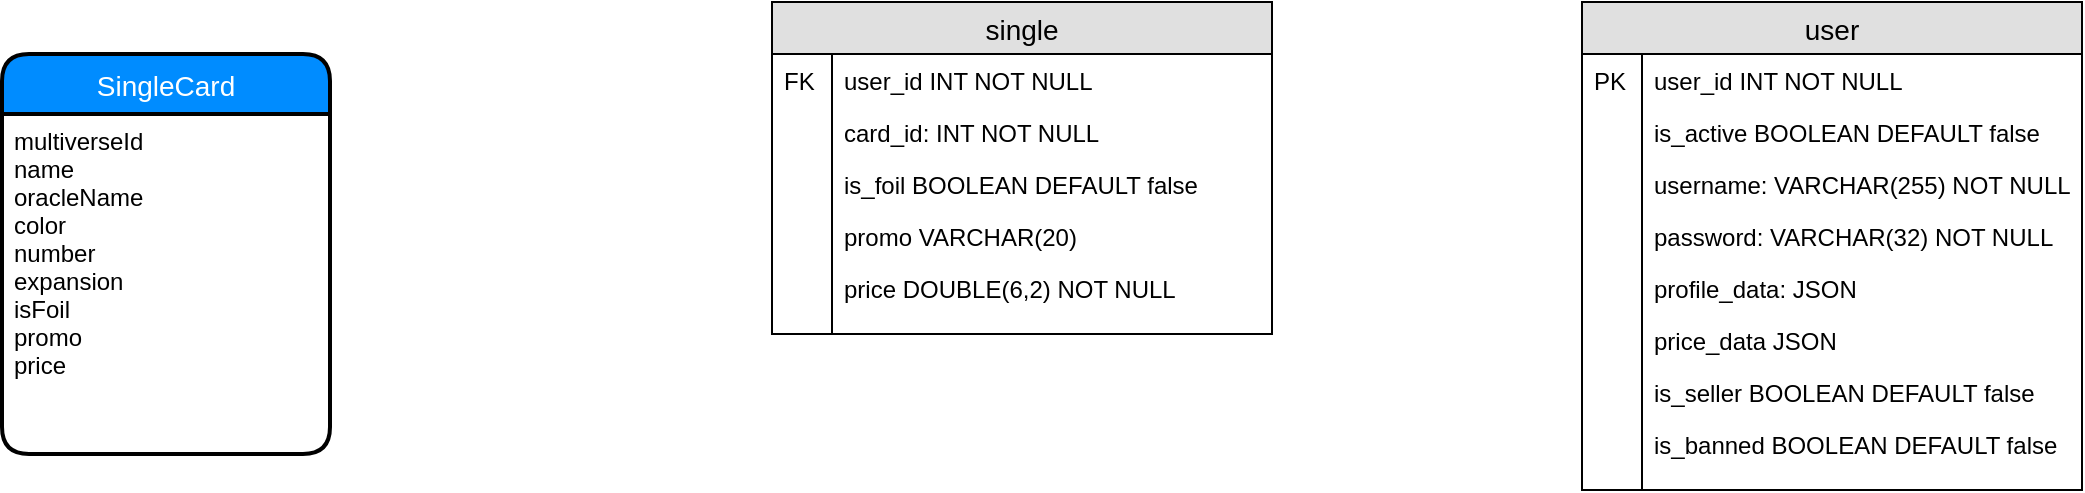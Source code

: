 <mxfile version="10.5.3" type="github"><diagram id="xOmZL574vHhA9x9fzu31" name="Page-1"><mxGraphModel dx="1078" dy="632" grid="1" gridSize="10" guides="1" tooltips="1" connect="1" arrows="1" fold="1" page="1" pageScale="1" pageWidth="827" pageHeight="1169" math="0" shadow="0"><root><mxCell id="0"/><mxCell id="1" parent="0"/><mxCell id="OmyoiGOfk3MkB0-LPqj_-3" value="single" style="swimlane;fontStyle=0;childLayout=stackLayout;horizontal=1;startSize=26;fillColor=#e0e0e0;horizontalStack=0;resizeParent=1;resizeParentMax=0;resizeLast=0;collapsible=1;marginBottom=0;swimlaneFillColor=#ffffff;align=center;fontSize=14;" vertex="1" parent="1"><mxGeometry x="445" y="51" width="250" height="166" as="geometry"/></mxCell><mxCell id="OmyoiGOfk3MkB0-LPqj_-18" value="user_id INT NOT NULL" style="shape=partialRectangle;top=0;left=0;right=0;bottom=0;align=left;verticalAlign=top;fillColor=none;spacingLeft=34;spacingRight=4;overflow=hidden;rotatable=0;points=[[0,0.5],[1,0.5]];portConstraint=eastwest;dropTarget=0;fontSize=12;" vertex="1" parent="OmyoiGOfk3MkB0-LPqj_-3"><mxGeometry y="26" width="250" height="26" as="geometry"/></mxCell><mxCell id="OmyoiGOfk3MkB0-LPqj_-19" value="FK" style="shape=partialRectangle;top=0;left=0;bottom=0;fillColor=none;align=left;verticalAlign=top;spacingLeft=4;spacingRight=4;overflow=hidden;rotatable=0;points=[];portConstraint=eastwest;part=1;fontSize=12;" vertex="1" connectable="0" parent="OmyoiGOfk3MkB0-LPqj_-18"><mxGeometry width="30" height="26" as="geometry"/></mxCell><mxCell id="OmyoiGOfk3MkB0-LPqj_-6" value="card_id: INT NOT NULL" style="shape=partialRectangle;top=0;left=0;right=0;bottom=0;align=left;verticalAlign=top;fillColor=none;spacingLeft=34;spacingRight=4;overflow=hidden;rotatable=0;points=[[0,0.5],[1,0.5]];portConstraint=eastwest;dropTarget=0;fontSize=12;" vertex="1" parent="OmyoiGOfk3MkB0-LPqj_-3"><mxGeometry y="52" width="250" height="26" as="geometry"/></mxCell><mxCell id="OmyoiGOfk3MkB0-LPqj_-7" value="" style="shape=partialRectangle;top=0;left=0;bottom=0;fillColor=none;align=left;verticalAlign=top;spacingLeft=4;spacingRight=4;overflow=hidden;rotatable=0;points=[];portConstraint=eastwest;part=1;fontSize=12;" vertex="1" connectable="0" parent="OmyoiGOfk3MkB0-LPqj_-6"><mxGeometry width="30" height="26" as="geometry"/></mxCell><mxCell id="OmyoiGOfk3MkB0-LPqj_-8" value="is_foil BOOLEAN DEFAULT false" style="shape=partialRectangle;top=0;left=0;right=0;bottom=0;align=left;verticalAlign=top;fillColor=none;spacingLeft=34;spacingRight=4;overflow=hidden;rotatable=0;points=[[0,0.5],[1,0.5]];portConstraint=eastwest;dropTarget=0;fontSize=12;" vertex="1" parent="OmyoiGOfk3MkB0-LPqj_-3"><mxGeometry y="78" width="250" height="26" as="geometry"/></mxCell><mxCell id="OmyoiGOfk3MkB0-LPqj_-9" value="" style="shape=partialRectangle;top=0;left=0;bottom=0;fillColor=none;align=left;verticalAlign=top;spacingLeft=4;spacingRight=4;overflow=hidden;rotatable=0;points=[];portConstraint=eastwest;part=1;fontSize=12;" vertex="1" connectable="0" parent="OmyoiGOfk3MkB0-LPqj_-8"><mxGeometry width="30" height="26" as="geometry"/></mxCell><mxCell id="OmyoiGOfk3MkB0-LPqj_-10" value="promo VARCHAR(20)" style="shape=partialRectangle;top=0;left=0;right=0;bottom=0;align=left;verticalAlign=top;fillColor=none;spacingLeft=34;spacingRight=4;overflow=hidden;rotatable=0;points=[[0,0.5],[1,0.5]];portConstraint=eastwest;dropTarget=0;fontSize=12;" vertex="1" parent="OmyoiGOfk3MkB0-LPqj_-3"><mxGeometry y="104" width="250" height="26" as="geometry"/></mxCell><mxCell id="OmyoiGOfk3MkB0-LPqj_-11" value="" style="shape=partialRectangle;top=0;left=0;bottom=0;fillColor=none;align=left;verticalAlign=top;spacingLeft=4;spacingRight=4;overflow=hidden;rotatable=0;points=[];portConstraint=eastwest;part=1;fontSize=12;" vertex="1" connectable="0" parent="OmyoiGOfk3MkB0-LPqj_-10"><mxGeometry width="30" height="26" as="geometry"/></mxCell><mxCell id="OmyoiGOfk3MkB0-LPqj_-14" value="price DOUBLE(6,2) NOT NULL " style="shape=partialRectangle;top=0;left=0;right=0;bottom=0;align=left;verticalAlign=top;fillColor=none;spacingLeft=34;spacingRight=4;overflow=hidden;rotatable=0;points=[[0,0.5],[1,0.5]];portConstraint=eastwest;dropTarget=0;fontSize=12;" vertex="1" parent="OmyoiGOfk3MkB0-LPqj_-3"><mxGeometry y="130" width="250" height="26" as="geometry"/></mxCell><mxCell id="OmyoiGOfk3MkB0-LPqj_-15" value="" style="shape=partialRectangle;top=0;left=0;bottom=0;fillColor=none;align=left;verticalAlign=top;spacingLeft=4;spacingRight=4;overflow=hidden;rotatable=0;points=[];portConstraint=eastwest;part=1;fontSize=12;" vertex="1" connectable="0" parent="OmyoiGOfk3MkB0-LPqj_-14"><mxGeometry width="30" height="26" as="geometry"/></mxCell><mxCell id="OmyoiGOfk3MkB0-LPqj_-12" value="" style="shape=partialRectangle;top=0;left=0;right=0;bottom=0;align=left;verticalAlign=top;fillColor=none;spacingLeft=34;spacingRight=4;overflow=hidden;rotatable=0;points=[[0,0.5],[1,0.5]];portConstraint=eastwest;dropTarget=0;fontSize=12;" vertex="1" parent="OmyoiGOfk3MkB0-LPqj_-3"><mxGeometry y="156" width="250" height="10" as="geometry"/></mxCell><mxCell id="OmyoiGOfk3MkB0-LPqj_-13" value="" style="shape=partialRectangle;top=0;left=0;bottom=0;fillColor=none;align=left;verticalAlign=top;spacingLeft=4;spacingRight=4;overflow=hidden;rotatable=0;points=[];portConstraint=eastwest;part=1;fontSize=12;" vertex="1" connectable="0" parent="OmyoiGOfk3MkB0-LPqj_-12"><mxGeometry width="30" height="10" as="geometry"/></mxCell><mxCell id="OmyoiGOfk3MkB0-LPqj_-20" value="user" style="swimlane;fontStyle=0;childLayout=stackLayout;horizontal=1;startSize=26;fillColor=#e0e0e0;horizontalStack=0;resizeParent=1;resizeParentMax=0;resizeLast=0;collapsible=1;marginBottom=0;swimlaneFillColor=#ffffff;align=center;fontSize=14;" vertex="1" parent="1"><mxGeometry x="850" y="51" width="250" height="244" as="geometry"/></mxCell><mxCell id="OmyoiGOfk3MkB0-LPqj_-21" value="user_id INT NOT NULL" style="shape=partialRectangle;top=0;left=0;right=0;bottom=0;align=left;verticalAlign=top;fillColor=none;spacingLeft=34;spacingRight=4;overflow=hidden;rotatable=0;points=[[0,0.5],[1,0.5]];portConstraint=eastwest;dropTarget=0;fontSize=12;" vertex="1" parent="OmyoiGOfk3MkB0-LPqj_-20"><mxGeometry y="26" width="250" height="26" as="geometry"/></mxCell><mxCell id="OmyoiGOfk3MkB0-LPqj_-22" value="PK" style="shape=partialRectangle;top=0;left=0;bottom=0;fillColor=none;align=left;verticalAlign=top;spacingLeft=4;spacingRight=4;overflow=hidden;rotatable=0;points=[];portConstraint=eastwest;part=1;fontSize=12;" vertex="1" connectable="0" parent="OmyoiGOfk3MkB0-LPqj_-21"><mxGeometry width="30" height="26" as="geometry"/></mxCell><mxCell id="OmyoiGOfk3MkB0-LPqj_-37" value="is_active BOOLEAN DEFAULT false" style="shape=partialRectangle;top=0;left=0;right=0;bottom=0;align=left;verticalAlign=top;fillColor=none;spacingLeft=34;spacingRight=4;overflow=hidden;rotatable=0;points=[[0,0.5],[1,0.5]];portConstraint=eastwest;dropTarget=0;fontSize=12;" vertex="1" parent="OmyoiGOfk3MkB0-LPqj_-20"><mxGeometry y="52" width="250" height="26" as="geometry"/></mxCell><mxCell id="OmyoiGOfk3MkB0-LPqj_-38" value="" style="shape=partialRectangle;top=0;left=0;bottom=0;fillColor=none;align=left;verticalAlign=top;spacingLeft=4;spacingRight=4;overflow=hidden;rotatable=0;points=[];portConstraint=eastwest;part=1;fontSize=12;" vertex="1" connectable="0" parent="OmyoiGOfk3MkB0-LPqj_-37"><mxGeometry width="30" height="26" as="geometry"/></mxCell><mxCell id="OmyoiGOfk3MkB0-LPqj_-23" value="username: VARCHAR(255) NOT NULL" style="shape=partialRectangle;top=0;left=0;right=0;bottom=0;align=left;verticalAlign=top;fillColor=none;spacingLeft=34;spacingRight=4;overflow=hidden;rotatable=0;points=[[0,0.5],[1,0.5]];portConstraint=eastwest;dropTarget=0;fontSize=12;" vertex="1" parent="OmyoiGOfk3MkB0-LPqj_-20"><mxGeometry y="78" width="250" height="26" as="geometry"/></mxCell><mxCell id="OmyoiGOfk3MkB0-LPqj_-24" value="" style="shape=partialRectangle;top=0;left=0;bottom=0;fillColor=none;align=left;verticalAlign=top;spacingLeft=4;spacingRight=4;overflow=hidden;rotatable=0;points=[];portConstraint=eastwest;part=1;fontSize=12;" vertex="1" connectable="0" parent="OmyoiGOfk3MkB0-LPqj_-23"><mxGeometry width="30" height="26" as="geometry"/></mxCell><mxCell id="OmyoiGOfk3MkB0-LPqj_-33" value="password: VARCHAR(32) NOT NULL" style="shape=partialRectangle;top=0;left=0;right=0;bottom=0;align=left;verticalAlign=top;fillColor=none;spacingLeft=34;spacingRight=4;overflow=hidden;rotatable=0;points=[[0,0.5],[1,0.5]];portConstraint=eastwest;dropTarget=0;fontSize=12;" vertex="1" parent="OmyoiGOfk3MkB0-LPqj_-20"><mxGeometry y="104" width="250" height="26" as="geometry"/></mxCell><mxCell id="OmyoiGOfk3MkB0-LPqj_-34" value="" style="shape=partialRectangle;top=0;left=0;bottom=0;fillColor=none;align=left;verticalAlign=top;spacingLeft=4;spacingRight=4;overflow=hidden;rotatable=0;points=[];portConstraint=eastwest;part=1;fontSize=12;" vertex="1" connectable="0" parent="OmyoiGOfk3MkB0-LPqj_-33"><mxGeometry width="30" height="26" as="geometry"/></mxCell><mxCell id="OmyoiGOfk3MkB0-LPqj_-25" value="profile_data: JSON" style="shape=partialRectangle;top=0;left=0;right=0;bottom=0;align=left;verticalAlign=top;fillColor=none;spacingLeft=34;spacingRight=4;overflow=hidden;rotatable=0;points=[[0,0.5],[1,0.5]];portConstraint=eastwest;dropTarget=0;fontSize=12;" vertex="1" parent="OmyoiGOfk3MkB0-LPqj_-20"><mxGeometry y="130" width="250" height="26" as="geometry"/></mxCell><mxCell id="OmyoiGOfk3MkB0-LPqj_-26" value="" style="shape=partialRectangle;top=0;left=0;bottom=0;fillColor=none;align=left;verticalAlign=top;spacingLeft=4;spacingRight=4;overflow=hidden;rotatable=0;points=[];portConstraint=eastwest;part=1;fontSize=12;" vertex="1" connectable="0" parent="OmyoiGOfk3MkB0-LPqj_-25"><mxGeometry width="30" height="26" as="geometry"/></mxCell><mxCell id="OmyoiGOfk3MkB0-LPqj_-29" value="price_data JSON" style="shape=partialRectangle;top=0;left=0;right=0;bottom=0;align=left;verticalAlign=top;fillColor=none;spacingLeft=34;spacingRight=4;overflow=hidden;rotatable=0;points=[[0,0.5],[1,0.5]];portConstraint=eastwest;dropTarget=0;fontSize=12;" vertex="1" parent="OmyoiGOfk3MkB0-LPqj_-20"><mxGeometry y="156" width="250" height="26" as="geometry"/></mxCell><mxCell id="OmyoiGOfk3MkB0-LPqj_-30" value="" style="shape=partialRectangle;top=0;left=0;bottom=0;fillColor=none;align=left;verticalAlign=top;spacingLeft=4;spacingRight=4;overflow=hidden;rotatable=0;points=[];portConstraint=eastwest;part=1;fontSize=12;" vertex="1" connectable="0" parent="OmyoiGOfk3MkB0-LPqj_-29"><mxGeometry width="30" height="26" as="geometry"/></mxCell><mxCell id="OmyoiGOfk3MkB0-LPqj_-27" value="is_seller BOOLEAN DEFAULT false" style="shape=partialRectangle;top=0;left=0;right=0;bottom=0;align=left;verticalAlign=top;fillColor=none;spacingLeft=34;spacingRight=4;overflow=hidden;rotatable=0;points=[[0,0.5],[1,0.5]];portConstraint=eastwest;dropTarget=0;fontSize=12;" vertex="1" parent="OmyoiGOfk3MkB0-LPqj_-20"><mxGeometry y="182" width="250" height="26" as="geometry"/></mxCell><mxCell id="OmyoiGOfk3MkB0-LPqj_-28" value="" style="shape=partialRectangle;top=0;left=0;bottom=0;fillColor=none;align=left;verticalAlign=top;spacingLeft=4;spacingRight=4;overflow=hidden;rotatable=0;points=[];portConstraint=eastwest;part=1;fontSize=12;" vertex="1" connectable="0" parent="OmyoiGOfk3MkB0-LPqj_-27"><mxGeometry width="30" height="26" as="geometry"/></mxCell><mxCell id="OmyoiGOfk3MkB0-LPqj_-35" value="is_banned BOOLEAN DEFAULT false" style="shape=partialRectangle;top=0;left=0;right=0;bottom=0;align=left;verticalAlign=top;fillColor=none;spacingLeft=34;spacingRight=4;overflow=hidden;rotatable=0;points=[[0,0.5],[1,0.5]];portConstraint=eastwest;dropTarget=0;fontSize=12;" vertex="1" parent="OmyoiGOfk3MkB0-LPqj_-20"><mxGeometry y="208" width="250" height="26" as="geometry"/></mxCell><mxCell id="OmyoiGOfk3MkB0-LPqj_-36" value="" style="shape=partialRectangle;top=0;left=0;bottom=0;fillColor=none;align=left;verticalAlign=top;spacingLeft=4;spacingRight=4;overflow=hidden;rotatable=0;points=[];portConstraint=eastwest;part=1;fontSize=12;" vertex="1" connectable="0" parent="OmyoiGOfk3MkB0-LPqj_-35"><mxGeometry width="30" height="26" as="geometry"/></mxCell><mxCell id="OmyoiGOfk3MkB0-LPqj_-31" value="" style="shape=partialRectangle;top=0;left=0;right=0;bottom=0;align=left;verticalAlign=top;fillColor=none;spacingLeft=34;spacingRight=4;overflow=hidden;rotatable=0;points=[[0,0.5],[1,0.5]];portConstraint=eastwest;dropTarget=0;fontSize=12;" vertex="1" parent="OmyoiGOfk3MkB0-LPqj_-20"><mxGeometry y="234" width="250" height="10" as="geometry"/></mxCell><mxCell id="OmyoiGOfk3MkB0-LPqj_-32" value="" style="shape=partialRectangle;top=0;left=0;bottom=0;fillColor=none;align=left;verticalAlign=top;spacingLeft=4;spacingRight=4;overflow=hidden;rotatable=0;points=[];portConstraint=eastwest;part=1;fontSize=12;" vertex="1" connectable="0" parent="OmyoiGOfk3MkB0-LPqj_-31"><mxGeometry width="30" height="10" as="geometry"/></mxCell><mxCell id="OmyoiGOfk3MkB0-LPqj_-39" value="SingleCard" style="swimlane;childLayout=stackLayout;horizontal=1;startSize=30;horizontalStack=0;fillColor=#008cff;fontColor=#FFFFFF;rounded=1;fontSize=14;fontStyle=0;strokeWidth=2;resizeParent=0;resizeLast=1;shadow=0;dashed=0;align=center;" vertex="1" parent="1"><mxGeometry x="60" y="77" width="164" height="200" as="geometry"/></mxCell><mxCell id="OmyoiGOfk3MkB0-LPqj_-40" value="multiverseId&#xa;name&#xa;oracleName&#xa;color&#xa;number&#xa;expansion&#xa;isFoil&#xa;promo&#xa;price&#xa;&#xa;&#xa;&#xa;&#xa;" style="align=left;strokeColor=none;fillColor=none;spacingLeft=4;fontSize=12;verticalAlign=top;resizable=0;rotatable=0;part=1;" vertex="1" parent="OmyoiGOfk3MkB0-LPqj_-39"><mxGeometry y="30" width="164" height="170" as="geometry"/></mxCell></root></mxGraphModel></diagram></mxfile>
